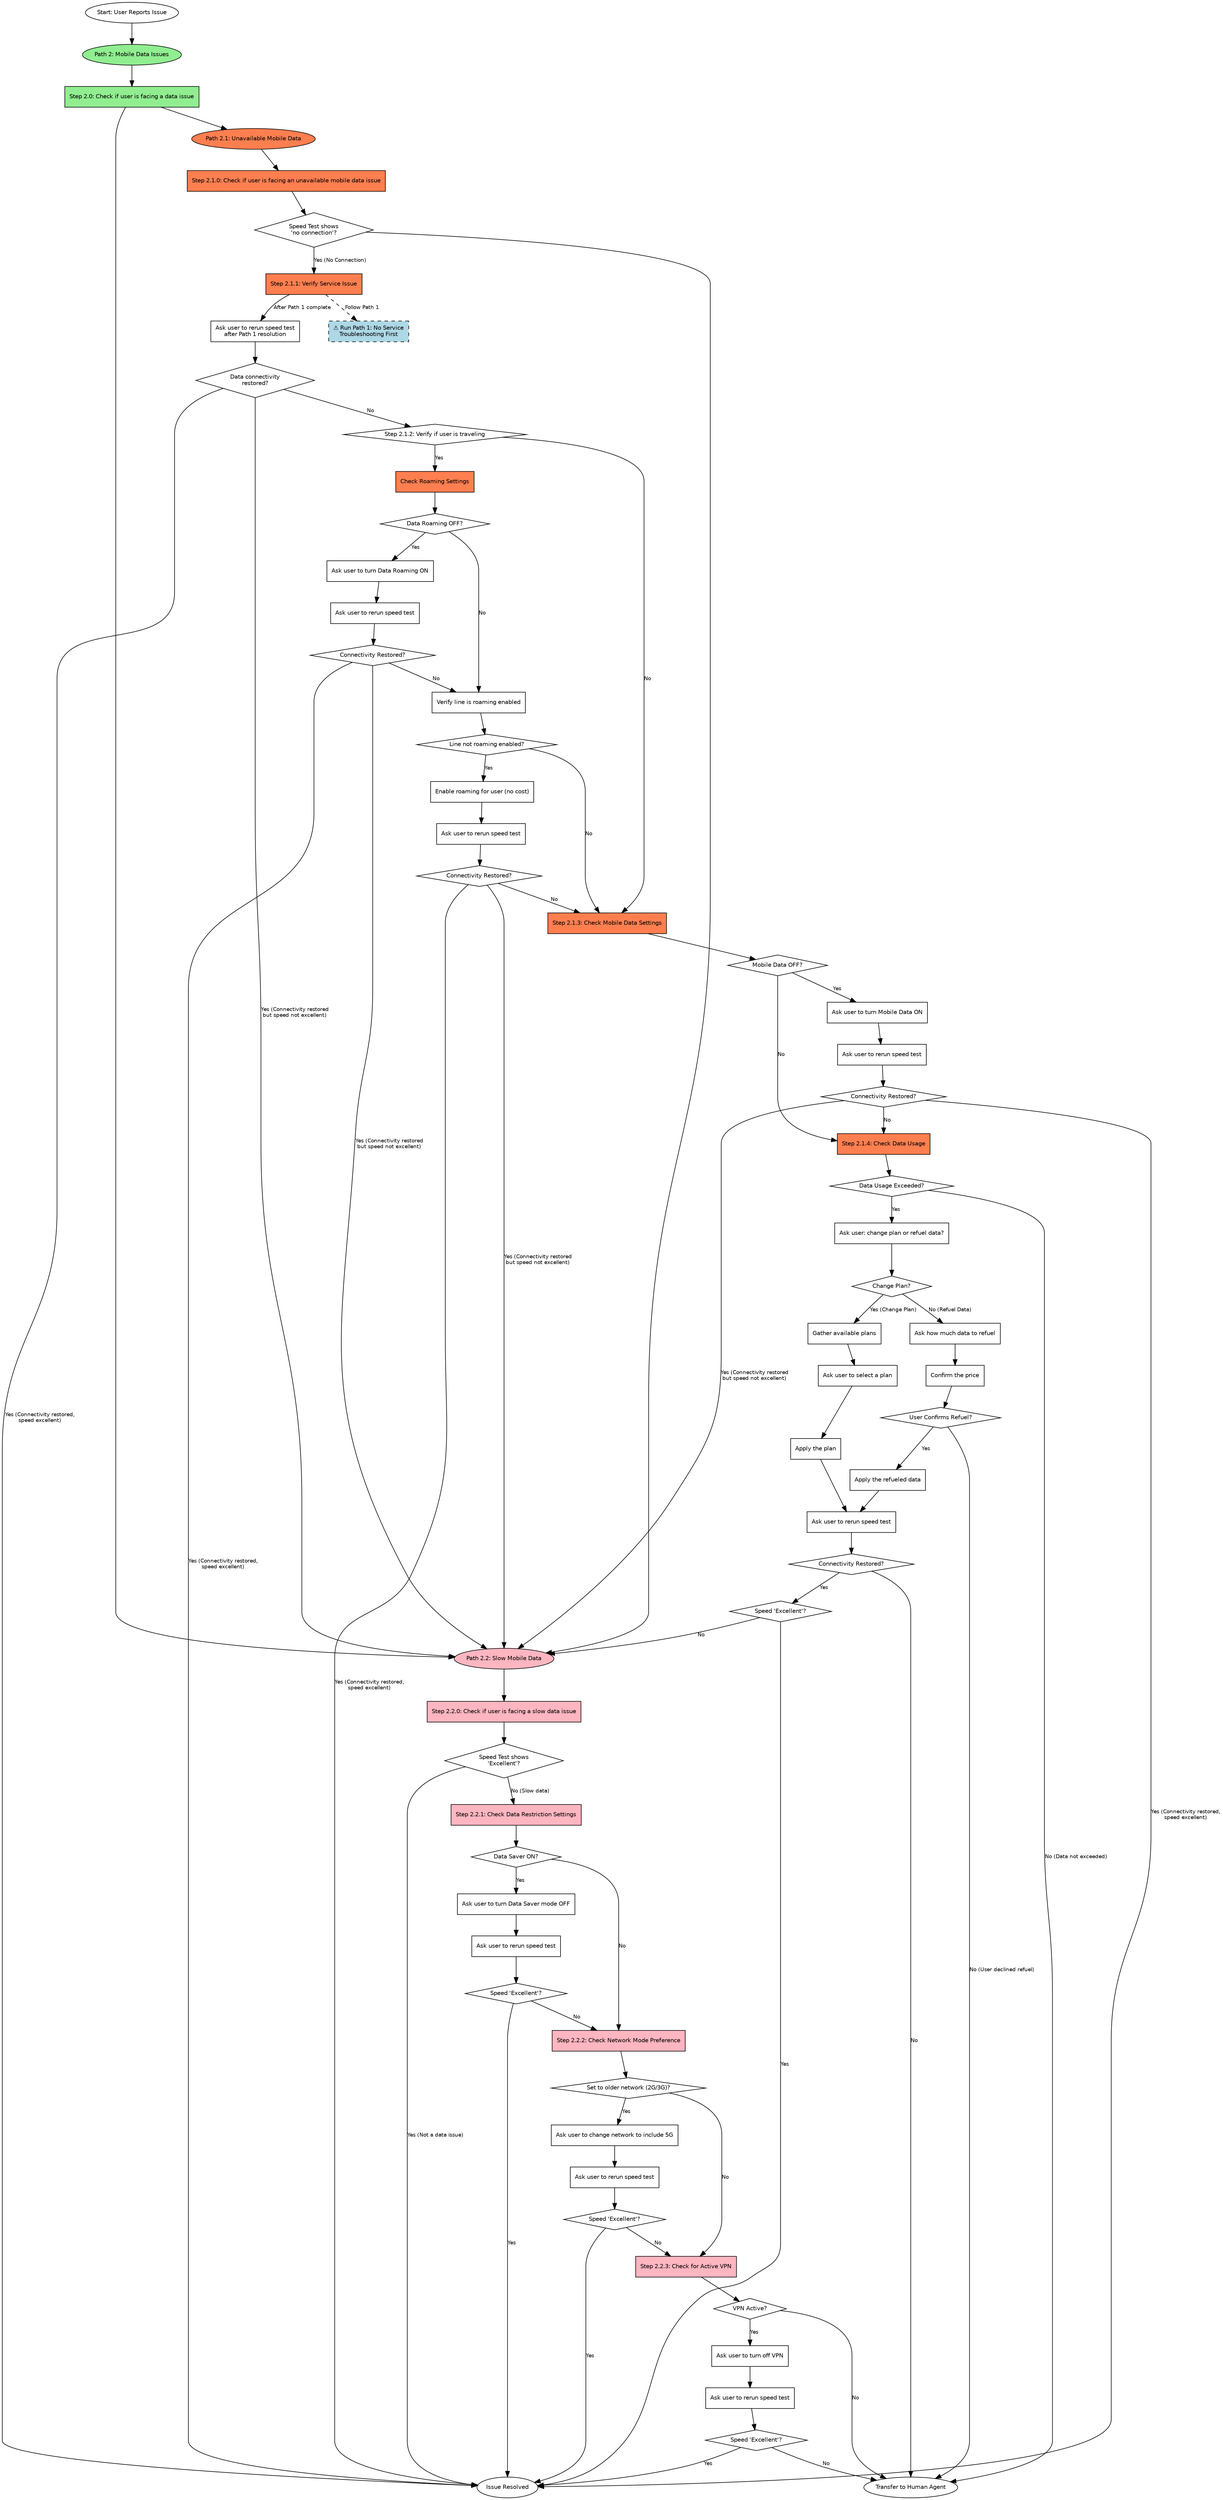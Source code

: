 digraph TechSupportWorkflow {
    rankdir=TB;
    nodesep=0.7;
    node [fontname="Helvetica", fontsize=10, shape=rectangle];
    edge [fontname="Helvetica", fontsize=9];

    // Start and End Nodes
    Start [label="Start: User Reports Issue", shape=oval];
    End_Resolve [label="Issue Resolved", shape=oval];
    End_Escalate_Tech [label="Transfer to Human Agent", shape=oval];

    // Path 2: Mobile Data Issues (Entry Point)
    P2_Start [label="Path 2: Mobile Data Issues", shape=ellipse, style=filled, fillcolor=lightgreen];
    P2_S0_RunSpeedTest [label="Step 2.0: Check if user is facing a data issue", style=filled, fillcolor=lightgreen];
    P2_S0_Decision_NoConnection [label="Speed Test shows\n'no connection'?", shape=diamond];
    P2_S0_Decision_ExcellentSpeed [label="Speed Test shows\n'Excellent'?", shape=diamond];

    // Path 2.1: Unavailable Mobile Data Troubleshooting
    P2_1_Start [label="Path 2.1: Unavailable Mobile Data", shape=ellipse, style=filled, fillcolor=coral];
    P2_1_S0_CheckUnavailableData [label="Step 2.1.0: Check if user is facing an unavailable mobile data issue", style=filled, fillcolor=coral];
    P2_1_S1_VerifyService [label="Step 2.1.1: Verify Service Issue", style=filled, fillcolor=coral];
    P2_1_Action_RetestAfterP1 [label="Ask user to rerun speed test\nafter Path 1 resolution"];
    P2_1_Decision_ConnectivityRestored [label="Data connectivity\nrestored?", shape=diamond];

    P2_1_S2_Decision_DataIssue [label="Step 2.1.2: Verify if user is traveling", shape=diamond];
    P2_1_S2_CheckRoaming [label="Check Roaming Settings", style=filled, fillcolor=coral];
    P2_1_S2_Decision_DataRoamingOFF [label="Data Roaming OFF?", shape=diamond];
    P2_1_S2_Action_TurnDataRoamingON [label="Ask user to turn Data Roaming ON"];
    P2_1_S2_Action_RetestAfterRoamingON [label="Ask user to rerun speed test"];
    P2_1_S2_Decision_RoamingWorksAfterON [label="Connectivity Restored?", shape=diamond];

    P2_1_S2_VerifyLineRoamingEnabled [label="Verify line is roaming enabled"];
    P2_1_S2_Decision_LineRoamingNotEnabled [label="Line not roaming enabled?", shape=diamond];
    P2_1_S2_Action_EnableRoaming [label="Enable roaming for user (no cost)"];
    P2_1_S2_Action_RetestAfterEnable [label="Ask user to rerun speed test"];
    P2_1_S2_Decision_RoamingWorksAfterEnable [label="Connectivity Restored?", shape=diamond];

    P2_1_S3_CheckMobileDataSettings [label="Step 2.1.3: Check Mobile Data Settings", style=filled, fillcolor=coral];
    P2_1_S3_Decision_MobileDataOFF [label="Mobile Data OFF?", shape=diamond];
    P2_1_S3_Action_TurnMobileDataON [label="Ask user to turn Mobile Data ON"];
    P2_1_S3_Action_RetestAfterMobileON [label="Ask user to rerun speed test"];
    P2_1_S3_Decision_MobileDataWorksAfterON [label="Connectivity Restored?", shape=diamond];

    P2_1_S4_CheckDataUsage [label="Step 2.1.4: Check Data Usage", style=filled, fillcolor=coral];
    P2_1_S4_Decision_DataExceeded [label="Data Usage Exceeded?", shape=diamond];
    P2_1_S4_Action_AskPlanOrRefuel [label="Ask user: change plan or refuel data?"];
    P2_1_S4_Decision_ChangePlan [label="Change Plan?", shape=diamond]; 
    P2_1_S4_Action_GatherPlans [label="Gather available plans"];
    P2_1_S4_Action_AskSelectPlan [label="Ask user to select a plan"]; 
    P2_1_S4_Action_ApplyPlan [label="Apply the plan"];
    P2_1_S4_Action_RefuelHowMuch [label="Ask how much data to refuel"];
    P2_1_S4_Action_ConfirmPrice [label="Confirm the price"];
    P2_1_S4_Decision_ConfirmRefuel [label="User Confirms Refuel?", shape=diamond]; 
    P2_1_S4_Action_ApplyRefuel [label="Apply the refueled data"];
    P2_1_S4_Action_RetestAfterDataAction [label="Ask user to rerun speed test"]; 
    P2_1_S4_Decision_ConnectivityAfterData [label="Connectivity Restored?", shape=diamond];
    P2_1_S4_Decision_ExcellentAfterData [label="Speed 'Excellent'?", shape=diamond];

    // Path 2.2: Slow Mobile Data Troubleshooting
    P2_2_Start [label="Path 2.2: Slow Mobile Data", shape=ellipse, style=filled, fillcolor=lightpink];
    P2_2_S0_CheckSlowData [label="Step 2.2.0: Check if user is facing a slow data issue", style=filled, fillcolor=lightpink];
    P2_2_S1_CheckDataRestriction [label="Step 2.2.1: Check Data Restriction Settings", style=filled, fillcolor=lightpink];
    P2_2_S1_Decision_DataSaverON [label="Data Saver ON?", shape=diamond];
    P2_2_S1_Action_TurnDataSaverOFF [label="Ask user to turn Data Saver mode OFF"];
    P2_2_S1_Action_RetestAfterSaver [label="Ask user to rerun speed test"];
    P2_2_S1_Decision_ExcellentAfterSaver [label="Speed 'Excellent'?", shape=diamond];

    P2_2_S2_CheckNetworkMode [label="Step 2.2.2: Check Network Mode Preference", style=filled, fillcolor=lightpink];
    P2_2_S2_Decision_OldNetworkMode [label="Set to older network (2G/3G)?", shape=diamond];
    P2_2_S2_Action_ChangeNetworkTo5G [label="Ask user to change network to include 5G"];
    P2_2_S2_Action_RetestAfterNetwork [label="Ask user to rerun speed test"];
    P2_2_S2_Decision_ExcellentAfterNetwork [label="Speed 'Excellent'?", shape=diamond];

    P2_2_S3_CheckVPN [label="Step 2.2.3: Check for Active VPN", style=filled, fillcolor=lightpink];
    P2_2_S3_Decision_VPNActive [label="VPN Active?", shape=diamond];
    P2_2_S3_Action_TurnVPNOFF [label="Ask user to turn off VPN"];
    P2_2_S3_Action_RetestAfterVPN [label="Ask user to rerun speed test"];
    P2_2_S3_Decision_ExcellentAfterVPN [label="Speed 'Excellent'?", shape=diamond];

    // Reference nodes for cross-path connections
    Path1_Reference [label="⚠️ Run Path 1: No Service\nTroubleshooting First", shape=rectangle, style="filled,dashed", fillcolor=lightblue];

    // Path 2 Entry Point Flow
    Start -> P2_Start;
    P2_Start -> P2_S0_RunSpeedTest;
    P2_S0_RunSpeedTest -> P2_1_Start;
    P2_S0_RunSpeedTest -> P2_2_Start;
    P2_1_Start -> P2_1_S0_CheckUnavailableData;
    P2_1_S0_CheckUnavailableData -> P2_S0_Decision_NoConnection;
    P2_2_Start -> P2_2_S0_CheckSlowData;
    P2_2_S0_CheckSlowData -> P2_S0_Decision_ExcellentSpeed;
    P2_S0_Decision_NoConnection -> P2_1_S1_VerifyService [label="Yes (No Connection)"];
    P2_S0_Decision_NoConnection -> P2_2_Start; 
    P2_S0_Decision_ExcellentSpeed -> End_Resolve [label="Yes (Not a data issue)"];
    P2_S0_Decision_ExcellentSpeed -> P2_2_S1_CheckDataRestriction [label="No (Slow data)"];

    // Path 2.1: Unavailable Mobile Data Flow
    P2_1_S1_VerifyService -> Path1_Reference [style=dashed, label="Follow Path 1"];
    P2_1_S1_VerifyService -> P2_1_Action_RetestAfterP1 [label="After Path 1 complete"];
    P2_1_Action_RetestAfterP1 -> P2_1_Decision_ConnectivityRestored;
    P2_1_Decision_ConnectivityRestored -> End_Resolve [label="Yes (Connectivity restored,\nspeed excellent)"];
    P2_1_Decision_ConnectivityRestored -> P2_2_Start [label="Yes (Connectivity restored\nbut speed not excellent)"];
    P2_1_Decision_ConnectivityRestored -> P2_1_S2_Decision_DataIssue [label="No"];

    P2_1_S2_Decision_DataIssue -> P2_1_S2_CheckRoaming [label="Yes"];
    P2_1_S2_Decision_DataIssue -> P2_1_S3_CheckMobileDataSettings [label="No"];

    P2_1_S2_CheckRoaming -> P2_1_S2_Decision_DataRoamingOFF;
    P2_1_S2_Decision_DataRoamingOFF -> P2_1_S2_Action_TurnDataRoamingON [label="Yes"];
    P2_1_S2_Action_TurnDataRoamingON -> P2_1_S2_Action_RetestAfterRoamingON;
    P2_1_S2_Action_RetestAfterRoamingON -> P2_1_S2_Decision_RoamingWorksAfterON;
    P2_1_S2_Decision_RoamingWorksAfterON -> End_Resolve [label="Yes (Connectivity restored,\nspeed excellent)"];
    P2_1_S2_Decision_RoamingWorksAfterON -> P2_2_Start [label="Yes (Connectivity restored\nbut speed not excellent)"];
    P2_1_S2_Decision_RoamingWorksAfterON -> P2_1_S2_VerifyLineRoamingEnabled [label="No"];
    P2_1_S2_Decision_DataRoamingOFF -> P2_1_S2_VerifyLineRoamingEnabled [label="No"];

    P2_1_S2_VerifyLineRoamingEnabled -> P2_1_S2_Decision_LineRoamingNotEnabled;
    P2_1_S2_Decision_LineRoamingNotEnabled -> P2_1_S2_Action_EnableRoaming [label="Yes"];
    P2_1_S2_Action_EnableRoaming -> P2_1_S2_Action_RetestAfterEnable;
    P2_1_S2_Action_RetestAfterEnable -> P2_1_S2_Decision_RoamingWorksAfterEnable;
    P2_1_S2_Decision_RoamingWorksAfterEnable -> End_Resolve [label="Yes (Connectivity restored,\nspeed excellent)"];
    P2_1_S2_Decision_RoamingWorksAfterEnable -> P2_2_Start [label="Yes (Connectivity restored\nbut speed not excellent)"];
    P2_1_S2_Decision_RoamingWorksAfterEnable -> P2_1_S3_CheckMobileDataSettings [label="No"];
    P2_1_S2_Decision_LineRoamingNotEnabled -> P2_1_S3_CheckMobileDataSettings [label="No"];

    P2_1_S3_CheckMobileDataSettings -> P2_1_S3_Decision_MobileDataOFF;
    P2_1_S3_Decision_MobileDataOFF -> P2_1_S3_Action_TurnMobileDataON [label="Yes"];
    P2_1_S3_Action_TurnMobileDataON -> P2_1_S3_Action_RetestAfterMobileON;
    P2_1_S3_Action_RetestAfterMobileON -> P2_1_S3_Decision_MobileDataWorksAfterON;
    P2_1_S3_Decision_MobileDataWorksAfterON -> End_Resolve [label="Yes (Connectivity restored,\nspeed excellent)"];
    P2_1_S3_Decision_MobileDataWorksAfterON -> P2_2_Start [label="Yes (Connectivity restored\nbut speed not excellent)"];
    P2_1_S3_Decision_MobileDataWorksAfterON -> P2_1_S4_CheckDataUsage [label="No"];
    P2_1_S3_Decision_MobileDataOFF -> P2_1_S4_CheckDataUsage [label="No"];

    P2_1_S4_CheckDataUsage -> P2_1_S4_Decision_DataExceeded;
    P2_1_S4_Decision_DataExceeded -> P2_1_S4_Action_AskPlanOrRefuel [label="Yes"];
    P2_1_S4_Action_AskPlanOrRefuel -> P2_1_S4_Decision_ChangePlan;
    P2_1_S4_Decision_ChangePlan -> P2_1_S4_Action_GatherPlans [label="Yes (Change Plan)"];
    P2_1_S4_Action_GatherPlans -> P2_1_S4_Action_AskSelectPlan;
    P2_1_S4_Action_AskSelectPlan -> P2_1_S4_Action_ApplyPlan;
    P2_1_S4_Action_ApplyPlan -> P2_1_S4_Action_RetestAfterDataAction;
    P2_1_S4_Decision_ChangePlan -> P2_1_S4_Action_RefuelHowMuch [label="No (Refuel Data)"];
    P2_1_S4_Action_RefuelHowMuch -> P2_1_S4_Action_ConfirmPrice;
    P2_1_S4_Action_ConfirmPrice -> P2_1_S4_Decision_ConfirmRefuel;
    P2_1_S4_Decision_ConfirmRefuel -> P2_1_S4_Action_ApplyRefuel [label="Yes"];
    P2_1_S4_Action_ApplyRefuel -> P2_1_S4_Action_RetestAfterDataAction;
    P2_1_S4_Action_RetestAfterDataAction -> P2_1_S4_Decision_ConnectivityAfterData;
    P2_1_S4_Decision_ConnectivityAfterData -> P2_1_S4_Decision_ExcellentAfterData [label="Yes"];
    P2_1_S4_Decision_ExcellentAfterData -> End_Resolve [label="Yes"];
    P2_1_S4_Decision_ExcellentAfterData -> P2_2_Start [label="No"];
    P2_1_S4_Decision_ConnectivityAfterData -> End_Escalate_Tech [label="No"];
    P2_1_S4_Decision_ConfirmRefuel -> End_Escalate_Tech [label="No (User declined refuel)"];
    P2_1_S4_Decision_DataExceeded -> End_Escalate_Tech [label="No (Data not exceeded)"];

    // Path 2.2: Slow Mobile Data Flow
    P2_2_S1_CheckDataRestriction -> P2_2_S1_Decision_DataSaverON;
    P2_2_S1_Decision_DataSaverON -> P2_2_S1_Action_TurnDataSaverOFF [label="Yes"];
    P2_2_S1_Action_TurnDataSaverOFF -> P2_2_S1_Action_RetestAfterSaver;
    P2_2_S1_Action_RetestAfterSaver -> P2_2_S1_Decision_ExcellentAfterSaver;
    P2_2_S1_Decision_ExcellentAfterSaver -> End_Resolve [label="Yes"];
    P2_2_S1_Decision_ExcellentAfterSaver -> P2_2_S2_CheckNetworkMode [label="No"];
    P2_2_S1_Decision_DataSaverON -> P2_2_S2_CheckNetworkMode [label="No"];

    P2_2_S2_CheckNetworkMode -> P2_2_S2_Decision_OldNetworkMode;
    P2_2_S2_Decision_OldNetworkMode -> P2_2_S2_Action_ChangeNetworkTo5G [label="Yes"];
    P2_2_S2_Action_ChangeNetworkTo5G -> P2_2_S2_Action_RetestAfterNetwork;
    P2_2_S2_Action_RetestAfterNetwork -> P2_2_S2_Decision_ExcellentAfterNetwork;
    P2_2_S2_Decision_ExcellentAfterNetwork -> End_Resolve [label="Yes"];
    P2_2_S2_Decision_ExcellentAfterNetwork -> P2_2_S3_CheckVPN [label="No"];
    P2_2_S2_Decision_OldNetworkMode -> P2_2_S3_CheckVPN [label="No"];

    P2_2_S3_CheckVPN -> P2_2_S3_Decision_VPNActive;
    P2_2_S3_Decision_VPNActive -> P2_2_S3_Action_TurnVPNOFF [label="Yes"];
    P2_2_S3_Action_TurnVPNOFF -> P2_2_S3_Action_RetestAfterVPN;
    P2_2_S3_Action_RetestAfterVPN -> P2_2_S3_Decision_ExcellentAfterVPN;
    P2_2_S3_Decision_ExcellentAfterVPN -> End_Resolve [label="Yes"];
    P2_2_S3_Decision_ExcellentAfterVPN -> End_Escalate_Tech [label="No"];
    P2_2_S3_Decision_VPNActive -> End_Escalate_Tech [label="No"];
} 
